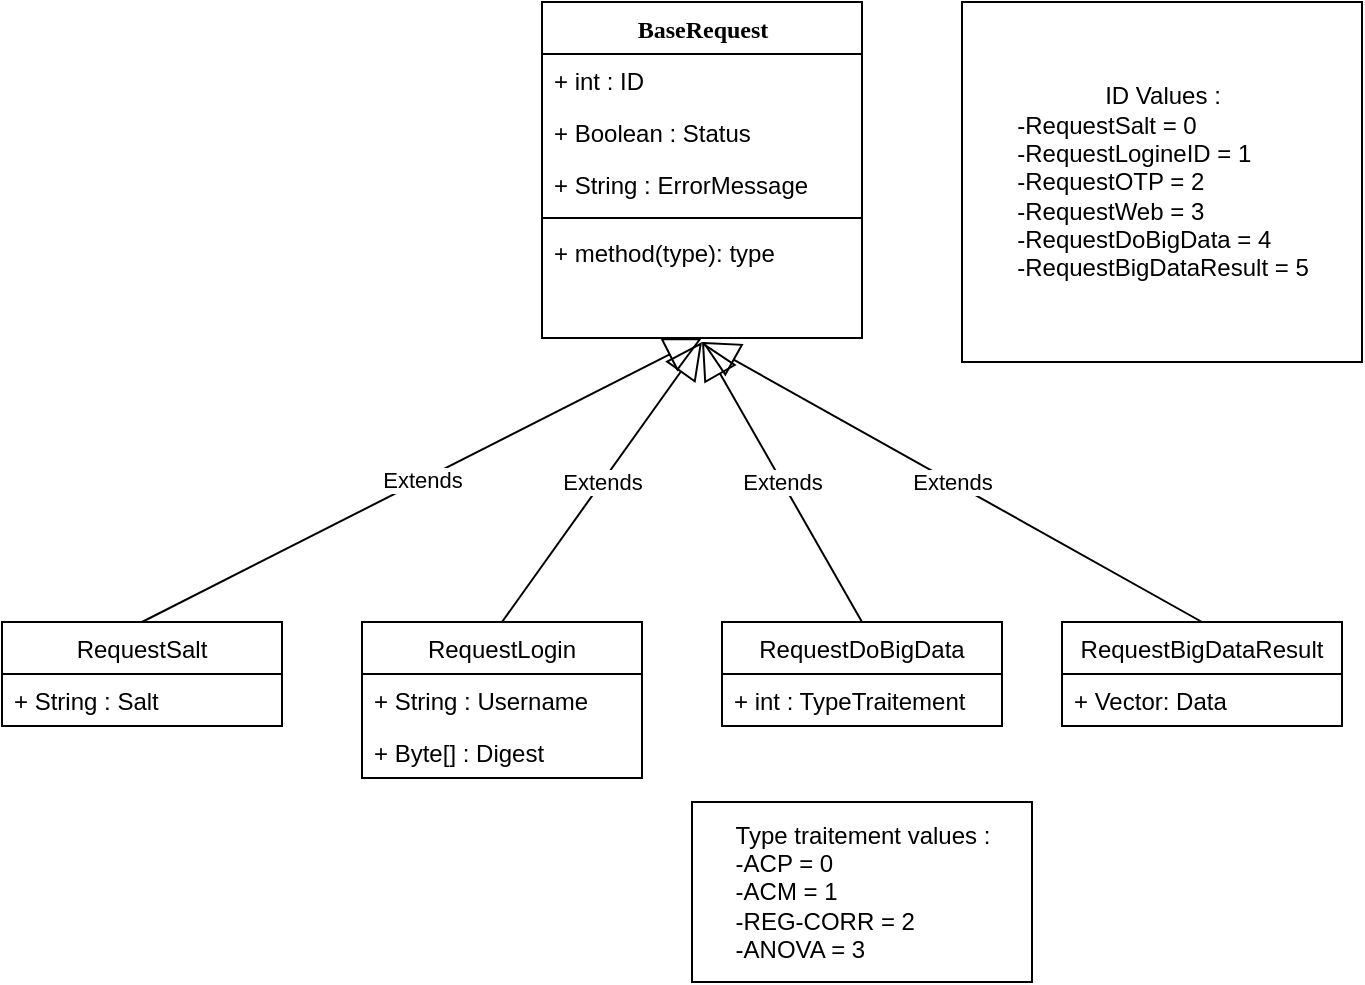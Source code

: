 <mxfile version="13.10.4" type="device"><diagram name="Page-1" id="6133507b-19e7-1e82-6fc7-422aa6c4b21f"><mxGraphModel dx="1422" dy="791" grid="1" gridSize="10" guides="1" tooltips="1" connect="1" arrows="1" fold="1" page="1" pageScale="1" pageWidth="1100" pageHeight="850" background="#ffffff" math="0" shadow="0"><root><mxCell id="0"/><mxCell id="1" parent="0"/><mxCell id="235556782a83e6d0-1" value="&lt;div&gt;BaseRequest&lt;/div&gt;&lt;div&gt;&lt;br&gt;&lt;/div&gt;&lt;div&gt;&lt;br&gt;&lt;/div&gt;&lt;div&gt;&lt;br&gt;&lt;/div&gt;" style="swimlane;html=1;fontStyle=1;align=center;verticalAlign=top;childLayout=stackLayout;horizontal=1;startSize=26;horizontalStack=0;resizeParent=1;resizeLast=0;collapsible=1;marginBottom=0;swimlaneFillColor=#ffffff;rounded=0;shadow=0;comic=0;labelBackgroundColor=none;strokeWidth=1;fillColor=none;fontFamily=Verdana;fontSize=12" parent="1" vertex="1"><mxGeometry x="450" y="80" width="160" height="168" as="geometry"/></mxCell><mxCell id="235556782a83e6d0-2" value="+ int : ID" style="text;html=1;strokeColor=none;fillColor=none;align=left;verticalAlign=top;spacingLeft=4;spacingRight=4;whiteSpace=wrap;overflow=hidden;rotatable=0;points=[[0,0.5],[1,0.5]];portConstraint=eastwest;" parent="235556782a83e6d0-1" vertex="1"><mxGeometry y="26" width="160" height="26" as="geometry"/></mxCell><mxCell id="235556782a83e6d0-3" value="+ Boolean : Status" style="text;html=1;strokeColor=none;fillColor=none;align=left;verticalAlign=top;spacingLeft=4;spacingRight=4;whiteSpace=wrap;overflow=hidden;rotatable=0;points=[[0,0.5],[1,0.5]];portConstraint=eastwest;" parent="235556782a83e6d0-1" vertex="1"><mxGeometry y="52" width="160" height="26" as="geometry"/></mxCell><mxCell id="235556782a83e6d0-5" value="+ String : ErrorMessage" style="text;html=1;strokeColor=none;fillColor=none;align=left;verticalAlign=top;spacingLeft=4;spacingRight=4;whiteSpace=wrap;overflow=hidden;rotatable=0;points=[[0,0.5],[1,0.5]];portConstraint=eastwest;" parent="235556782a83e6d0-1" vertex="1"><mxGeometry y="78" width="160" height="26" as="geometry"/></mxCell><mxCell id="235556782a83e6d0-6" value="" style="line;html=1;strokeWidth=1;fillColor=none;align=left;verticalAlign=middle;spacingTop=-1;spacingLeft=3;spacingRight=3;rotatable=0;labelPosition=right;points=[];portConstraint=eastwest;" parent="235556782a83e6d0-1" vertex="1"><mxGeometry y="104" width="160" height="8" as="geometry"/></mxCell><mxCell id="235556782a83e6d0-7" value="+ method(type): type" style="text;html=1;strokeColor=none;fillColor=none;align=left;verticalAlign=top;spacingLeft=4;spacingRight=4;whiteSpace=wrap;overflow=hidden;rotatable=0;points=[[0,0.5],[1,0.5]];portConstraint=eastwest;" parent="235556782a83e6d0-1" vertex="1"><mxGeometry y="112" width="160" height="26" as="geometry"/></mxCell><mxCell id="PCrV_-rS-Up8hCd0KYf2-1" value="RequestSalt" style="swimlane;fontStyle=0;childLayout=stackLayout;horizontal=1;startSize=26;fillColor=none;horizontalStack=0;resizeParent=1;resizeParentMax=0;resizeLast=0;collapsible=1;marginBottom=0;" vertex="1" parent="1"><mxGeometry x="180" y="390" width="140" height="52" as="geometry"/></mxCell><mxCell id="PCrV_-rS-Up8hCd0KYf2-2" value="+ String : Salt" style="text;strokeColor=none;fillColor=none;align=left;verticalAlign=top;spacingLeft=4;spacingRight=4;overflow=hidden;rotatable=0;points=[[0,0.5],[1,0.5]];portConstraint=eastwest;" vertex="1" parent="PCrV_-rS-Up8hCd0KYf2-1"><mxGeometry y="26" width="140" height="26" as="geometry"/></mxCell><mxCell id="PCrV_-rS-Up8hCd0KYf2-5" value="Extends" style="endArrow=block;endSize=16;endFill=0;html=1;entryX=0.5;entryY=1;entryDx=0;entryDy=0;exitX=0.5;exitY=0;exitDx=0;exitDy=0;" edge="1" parent="1" source="PCrV_-rS-Up8hCd0KYf2-1" target="235556782a83e6d0-1"><mxGeometry width="160" relative="1" as="geometry"><mxPoint x="470" y="400" as="sourcePoint"/><mxPoint x="630" y="400" as="targetPoint"/></mxGeometry></mxCell><mxCell id="PCrV_-rS-Up8hCd0KYf2-6" value="RequestLogin" style="swimlane;fontStyle=0;childLayout=stackLayout;horizontal=1;startSize=26;fillColor=none;horizontalStack=0;resizeParent=1;resizeParentMax=0;resizeLast=0;collapsible=1;marginBottom=0;" vertex="1" parent="1"><mxGeometry x="360" y="390" width="140" height="78" as="geometry"/></mxCell><mxCell id="PCrV_-rS-Up8hCd0KYf2-7" value="+ String : Username" style="text;strokeColor=none;fillColor=none;align=left;verticalAlign=top;spacingLeft=4;spacingRight=4;overflow=hidden;rotatable=0;points=[[0,0.5],[1,0.5]];portConstraint=eastwest;" vertex="1" parent="PCrV_-rS-Up8hCd0KYf2-6"><mxGeometry y="26" width="140" height="26" as="geometry"/></mxCell><mxCell id="PCrV_-rS-Up8hCd0KYf2-8" value="+ Byte[] : Digest" style="text;strokeColor=none;fillColor=none;align=left;verticalAlign=top;spacingLeft=4;spacingRight=4;overflow=hidden;rotatable=0;points=[[0,0.5],[1,0.5]];portConstraint=eastwest;" vertex="1" parent="PCrV_-rS-Up8hCd0KYf2-6"><mxGeometry y="52" width="140" height="26" as="geometry"/></mxCell><mxCell id="PCrV_-rS-Up8hCd0KYf2-10" value="Extends" style="endArrow=block;endSize=16;endFill=0;html=1;exitX=0.5;exitY=0;exitDx=0;exitDy=0;" edge="1" parent="1" source="PCrV_-rS-Up8hCd0KYf2-6"><mxGeometry width="160" relative="1" as="geometry"><mxPoint x="470" y="340" as="sourcePoint"/><mxPoint x="530" y="250" as="targetPoint"/></mxGeometry></mxCell><mxCell id="PCrV_-rS-Up8hCd0KYf2-11" value="ID Values :&lt;br&gt;&lt;div align=&quot;left&quot;&gt;-RequestSalt = 0&lt;br&gt;&lt;/div&gt;&lt;div align=&quot;left&quot;&gt;-RequestLogineID = 1&lt;/div&gt;&lt;div align=&quot;left&quot;&gt;-RequestOTP = 2&lt;/div&gt;&lt;div align=&quot;left&quot;&gt;-RequestWeb = 3&lt;/div&gt;&lt;div align=&quot;left&quot;&gt;-RequestDoBigData = 4&lt;br&gt;&lt;/div&gt;&lt;div align=&quot;left&quot;&gt;-RequestBigDataResult = 5&lt;br&gt;&lt;/div&gt;" style="html=1;" vertex="1" parent="1"><mxGeometry x="660" y="80" width="200" height="180" as="geometry"/></mxCell><mxCell id="PCrV_-rS-Up8hCd0KYf2-16" value="RequestDoBigData" style="swimlane;fontStyle=0;childLayout=stackLayout;horizontal=1;startSize=26;fillColor=none;horizontalStack=0;resizeParent=1;resizeParentMax=0;resizeLast=0;collapsible=1;marginBottom=0;" vertex="1" parent="1"><mxGeometry x="540" y="390" width="140" height="52" as="geometry"/></mxCell><mxCell id="PCrV_-rS-Up8hCd0KYf2-17" value="+ int : TypeTraitement" style="text;strokeColor=none;fillColor=none;align=left;verticalAlign=top;spacingLeft=4;spacingRight=4;overflow=hidden;rotatable=0;points=[[0,0.5],[1,0.5]];portConstraint=eastwest;" vertex="1" parent="PCrV_-rS-Up8hCd0KYf2-16"><mxGeometry y="26" width="140" height="26" as="geometry"/></mxCell><mxCell id="PCrV_-rS-Up8hCd0KYf2-20" value="RequestBigDataResult" style="swimlane;fontStyle=0;childLayout=stackLayout;horizontal=1;startSize=26;fillColor=none;horizontalStack=0;resizeParent=1;resizeParentMax=0;resizeLast=0;collapsible=1;marginBottom=0;" vertex="1" parent="1"><mxGeometry x="710" y="390" width="140" height="52" as="geometry"/></mxCell><mxCell id="PCrV_-rS-Up8hCd0KYf2-21" value="+ Vector: Data" style="text;strokeColor=none;fillColor=none;align=left;verticalAlign=top;spacingLeft=4;spacingRight=4;overflow=hidden;rotatable=0;points=[[0,0.5],[1,0.5]];portConstraint=eastwest;" vertex="1" parent="PCrV_-rS-Up8hCd0KYf2-20"><mxGeometry y="26" width="140" height="26" as="geometry"/></mxCell><mxCell id="PCrV_-rS-Up8hCd0KYf2-24" value="Extends" style="endArrow=block;endSize=16;endFill=0;html=1;exitX=0.5;exitY=0;exitDx=0;exitDy=0;" edge="1" parent="1" source="PCrV_-rS-Up8hCd0KYf2-16"><mxGeometry width="160" relative="1" as="geometry"><mxPoint x="470" y="340" as="sourcePoint"/><mxPoint x="530" y="250" as="targetPoint"/></mxGeometry></mxCell><mxCell id="PCrV_-rS-Up8hCd0KYf2-25" value="Extends" style="endArrow=block;endSize=16;endFill=0;html=1;exitX=0.5;exitY=0;exitDx=0;exitDy=0;" edge="1" parent="1" source="PCrV_-rS-Up8hCd0KYf2-20"><mxGeometry width="160" relative="1" as="geometry"><mxPoint x="470" y="340" as="sourcePoint"/><mxPoint x="530" y="250" as="targetPoint"/></mxGeometry></mxCell><mxCell id="PCrV_-rS-Up8hCd0KYf2-27" value="&lt;div&gt;Type traitement values :&lt;/div&gt;&lt;div align=&quot;left&quot;&gt;-ACP = 0&lt;/div&gt;&lt;div align=&quot;left&quot;&gt;-ACM = 1&lt;/div&gt;&lt;div align=&quot;left&quot;&gt;-REG-CORR = 2&lt;/div&gt;&lt;div align=&quot;left&quot;&gt;-ANOVA = 3&lt;br&gt;&lt;/div&gt;" style="html=1;" vertex="1" parent="1"><mxGeometry x="525" y="480" width="170" height="90" as="geometry"/></mxCell></root></mxGraphModel></diagram></mxfile>
